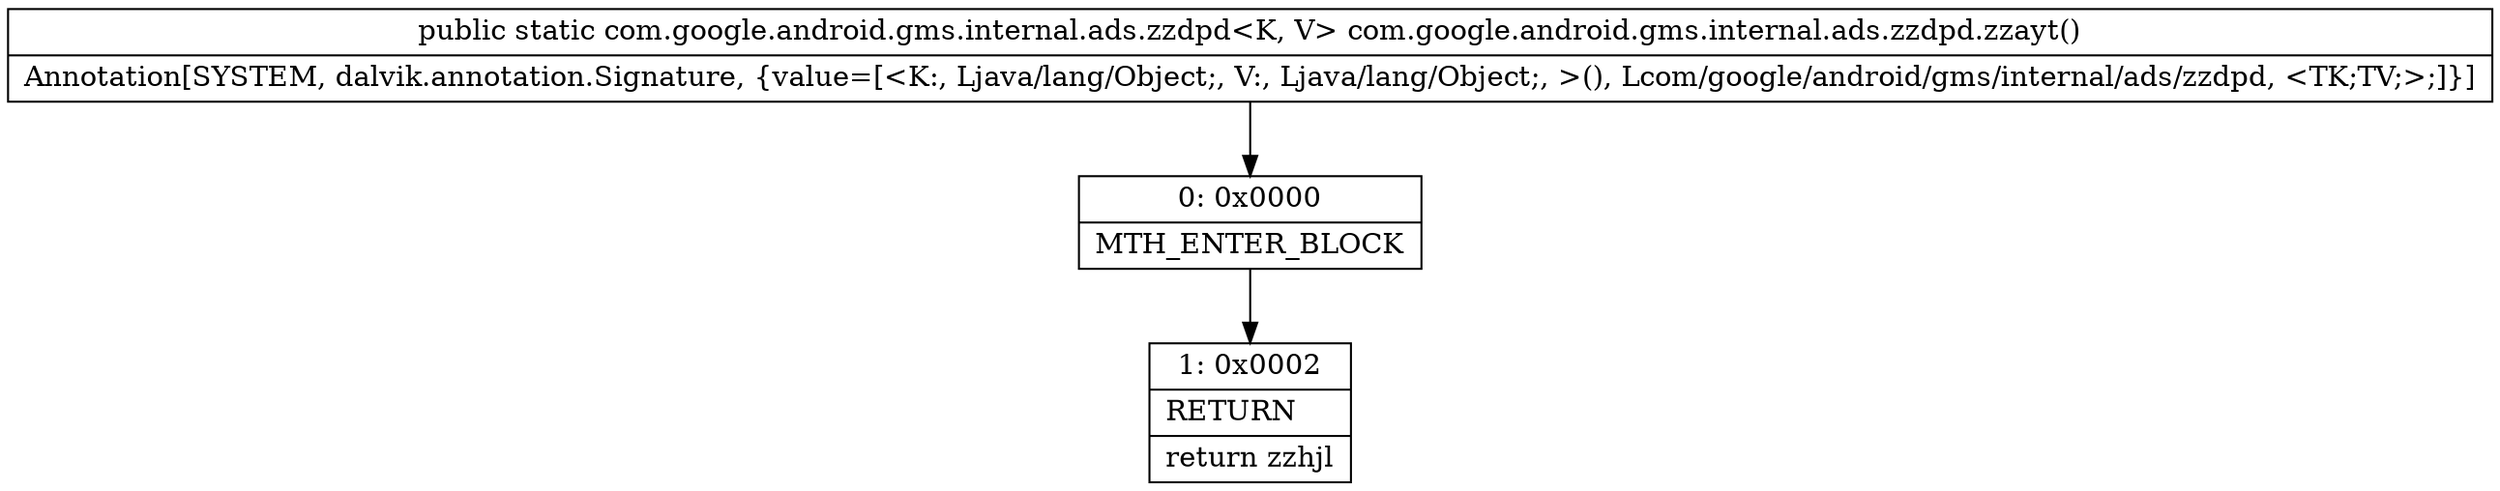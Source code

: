 digraph "CFG forcom.google.android.gms.internal.ads.zzdpd.zzayt()Lcom\/google\/android\/gms\/internal\/ads\/zzdpd;" {
Node_0 [shape=record,label="{0\:\ 0x0000|MTH_ENTER_BLOCK\l}"];
Node_1 [shape=record,label="{1\:\ 0x0002|RETURN\l|return zzhjl\l}"];
MethodNode[shape=record,label="{public static com.google.android.gms.internal.ads.zzdpd\<K, V\> com.google.android.gms.internal.ads.zzdpd.zzayt()  | Annotation[SYSTEM, dalvik.annotation.Signature, \{value=[\<K:, Ljava\/lang\/Object;, V:, Ljava\/lang\/Object;, \>(), Lcom\/google\/android\/gms\/internal\/ads\/zzdpd, \<TK;TV;\>;]\}]\l}"];
MethodNode -> Node_0;
Node_0 -> Node_1;
}

